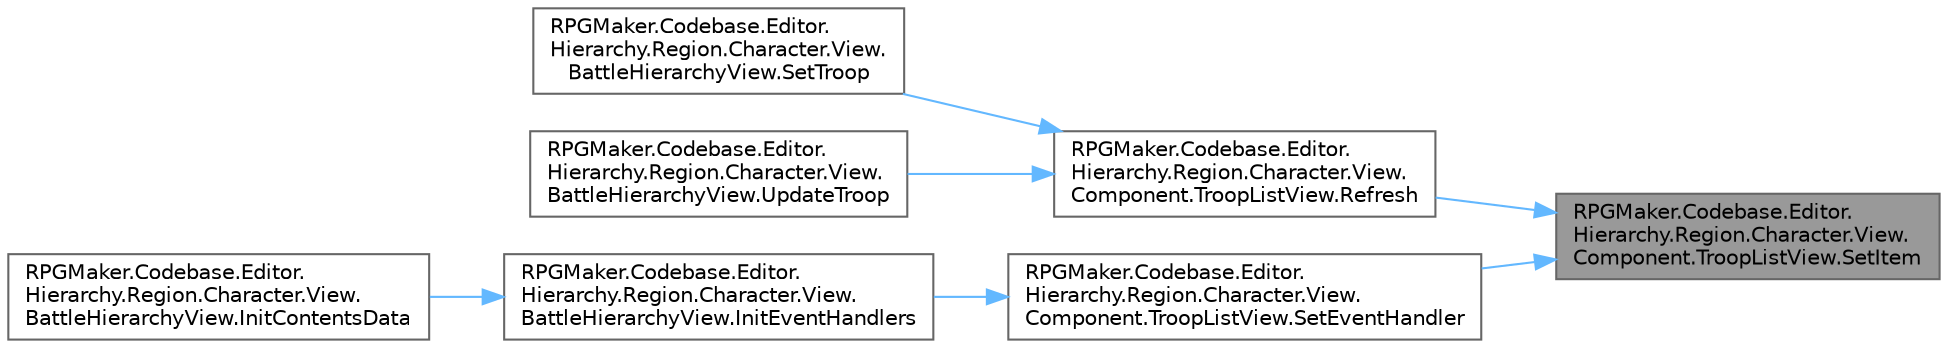 digraph "RPGMaker.Codebase.Editor.Hierarchy.Region.Character.View.Component.TroopListView.SetItem"
{
 // LATEX_PDF_SIZE
  bgcolor="transparent";
  edge [fontname=Helvetica,fontsize=10,labelfontname=Helvetica,labelfontsize=10];
  node [fontname=Helvetica,fontsize=10,shape=box,height=0.2,width=0.4];
  rankdir="RL";
  Node1 [id="Node000001",label="RPGMaker.Codebase.Editor.\lHierarchy.Region.Character.View.\lComponent.TroopListView.SetItem",height=0.2,width=0.4,color="gray40", fillcolor="grey60", style="filled", fontcolor="black",tooltip=" "];
  Node1 -> Node2 [id="edge1_Node000001_Node000002",dir="back",color="steelblue1",style="solid",tooltip=" "];
  Node2 [id="Node000002",label="RPGMaker.Codebase.Editor.\lHierarchy.Region.Character.View.\lComponent.TroopListView.Refresh",height=0.2,width=0.4,color="grey40", fillcolor="white", style="filled",URL="$d4/dca/class_r_p_g_maker_1_1_codebase_1_1_editor_1_1_hierarchy_1_1_region_1_1_character_1_1_view_1_1_component_1_1_troop_list_view.html#a767ea55b67ada4312b88047acc5defa3",tooltip=" "];
  Node2 -> Node3 [id="edge2_Node000002_Node000003",dir="back",color="steelblue1",style="solid",tooltip=" "];
  Node3 [id="Node000003",label="RPGMaker.Codebase.Editor.\lHierarchy.Region.Character.View.\lBattleHierarchyView.SetTroop",height=0.2,width=0.4,color="grey40", fillcolor="white", style="filled",URL="$d9/da9/class_r_p_g_maker_1_1_codebase_1_1_editor_1_1_hierarchy_1_1_region_1_1_character_1_1_view_1_1_battle_hierarchy_view.html#a9a5de231bd4fd988c5e5c4f159c008f5",tooltip="敵グループの更新"];
  Node2 -> Node4 [id="edge3_Node000002_Node000004",dir="back",color="steelblue1",style="solid",tooltip=" "];
  Node4 [id="Node000004",label="RPGMaker.Codebase.Editor.\lHierarchy.Region.Character.View.\lBattleHierarchyView.UpdateTroop",height=0.2,width=0.4,color="grey40", fillcolor="white", style="filled",URL="$d9/da9/class_r_p_g_maker_1_1_codebase_1_1_editor_1_1_hierarchy_1_1_region_1_1_character_1_1_view_1_1_battle_hierarchy_view.html#a9af4959f5a5f4f5176ce095bc87c53ff",tooltip=" "];
  Node1 -> Node5 [id="edge4_Node000001_Node000005",dir="back",color="steelblue1",style="solid",tooltip=" "];
  Node5 [id="Node000005",label="RPGMaker.Codebase.Editor.\lHierarchy.Region.Character.View.\lComponent.TroopListView.SetEventHandler",height=0.2,width=0.4,color="grey40", fillcolor="white", style="filled",URL="$d4/dca/class_r_p_g_maker_1_1_codebase_1_1_editor_1_1_hierarchy_1_1_region_1_1_character_1_1_view_1_1_component_1_1_troop_list_view.html#adaa75250f981db4ca3d9c1e8063af459",tooltip=" "];
  Node5 -> Node6 [id="edge5_Node000005_Node000006",dir="back",color="steelblue1",style="solid",tooltip=" "];
  Node6 [id="Node000006",label="RPGMaker.Codebase.Editor.\lHierarchy.Region.Character.View.\lBattleHierarchyView.InitEventHandlers",height=0.2,width=0.4,color="grey40", fillcolor="white", style="filled",URL="$d9/da9/class_r_p_g_maker_1_1_codebase_1_1_editor_1_1_hierarchy_1_1_region_1_1_character_1_1_view_1_1_battle_hierarchy_view.html#a831cb1b3a09778fa9af78a5028c41e18",tooltip="イベントの初期設定"];
  Node6 -> Node7 [id="edge6_Node000006_Node000007",dir="back",color="steelblue1",style="solid",tooltip=" "];
  Node7 [id="Node000007",label="RPGMaker.Codebase.Editor.\lHierarchy.Region.Character.View.\lBattleHierarchyView.InitContentsData",height=0.2,width=0.4,color="grey40", fillcolor="white", style="filled",URL="$d9/da9/class_r_p_g_maker_1_1_codebase_1_1_editor_1_1_hierarchy_1_1_region_1_1_character_1_1_view_1_1_battle_hierarchy_view.html#a60a11e324d5a430f5a30999e0721d41a",tooltip="各コンテンツデータの初期化"];
}
